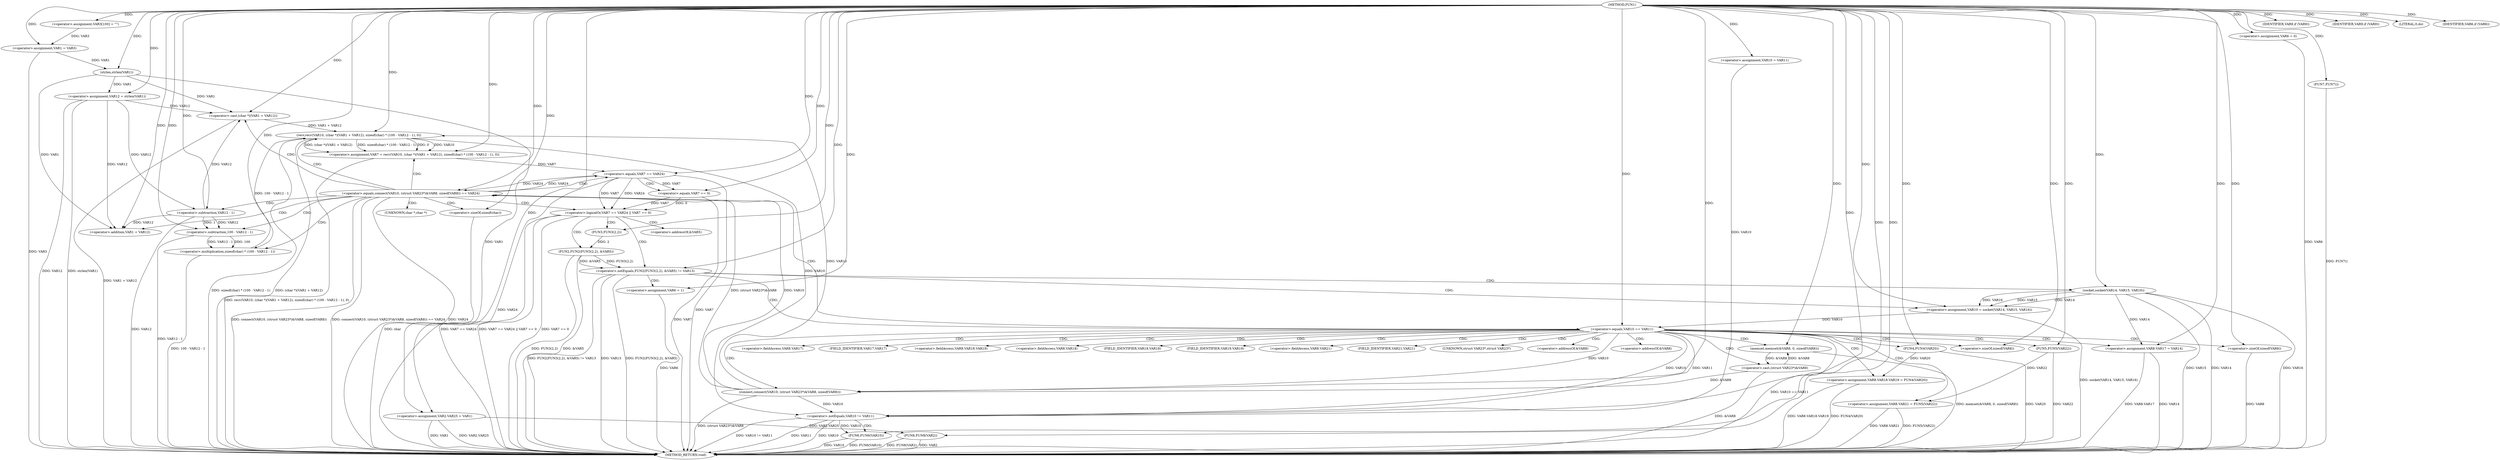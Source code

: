 digraph FUN1 {  
"1000100" [label = "(METHOD,FUN1)" ]
"1000248" [label = "(METHOD_RETURN,void)" ]
"1000105" [label = "(<operator>.assignment,VAR3[100] = \"\")" ]
"1000108" [label = "(<operator>.assignment,VAR1 = VAR3)" ]
"1000114" [label = "(<operator>.assignment,VAR6 = 0)" ]
"1000121" [label = "(<operator>.assignment,VAR10 = VAR11)" ]
"1000125" [label = "(<operator>.assignment,VAR12 = strlen(VAR1))" ]
"1000127" [label = "(strlen,strlen(VAR1))" ]
"1000132" [label = "(<operator>.notEquals,FUN2(FUN3(2,2), &VAR5) != VAR13)" ]
"1000133" [label = "(FUN2,FUN2(FUN3(2,2), &VAR5))" ]
"1000134" [label = "(FUN3,FUN3(2,2))" ]
"1000142" [label = "(<operator>.assignment,VAR6 = 1)" ]
"1000145" [label = "(<operator>.assignment,VAR10 = socket(VAR14, VAR15, VAR16))" ]
"1000147" [label = "(socket,socket(VAR14, VAR15, VAR16))" ]
"1000152" [label = "(<operator>.equals,VAR10 == VAR11)" ]
"1000157" [label = "(memset,memset(&VAR8, 0, sizeof(VAR8)))" ]
"1000161" [label = "(<operator>.sizeOf,sizeof(VAR8))" ]
"1000163" [label = "(<operator>.assignment,VAR8.VAR17 = VAR14)" ]
"1000168" [label = "(<operator>.assignment,VAR8.VAR18.VAR19 = FUN4(VAR20))" ]
"1000174" [label = "(FUN4,FUN4(VAR20))" ]
"1000176" [label = "(<operator>.assignment,VAR8.VAR21 = FUN5(VAR22))" ]
"1000180" [label = "(FUN5,FUN5(VAR22))" ]
"1000183" [label = "(<operator>.equals,connect(VAR10, (struct VAR23*)&VAR8, sizeof(VAR8)) == VAR24)" ]
"1000184" [label = "(connect,connect(VAR10, (struct VAR23*)&VAR8, sizeof(VAR8)))" ]
"1000186" [label = "(<operator>.cast,(struct VAR23*)&VAR8)" ]
"1000190" [label = "(<operator>.sizeOf,sizeof(VAR8))" ]
"1000195" [label = "(<operator>.assignment,VAR7 = recv(VAR10, (char *)(VAR1 + VAR12), sizeof(char) * (100 - VAR12 - 1), 0))" ]
"1000197" [label = "(recv,recv(VAR10, (char *)(VAR1 + VAR12), sizeof(char) * (100 - VAR12 - 1), 0))" ]
"1000199" [label = "(<operator>.cast,(char *)(VAR1 + VAR12))" ]
"1000201" [label = "(<operator>.addition,VAR1 + VAR12)" ]
"1000204" [label = "(<operator>.multiplication,sizeof(char) * (100 - VAR12 - 1))" ]
"1000205" [label = "(<operator>.sizeOf,sizeof(char))" ]
"1000207" [label = "(<operator>.subtraction,100 - VAR12 - 1)" ]
"1000209" [label = "(<operator>.subtraction,VAR12 - 1)" ]
"1000214" [label = "(<operator>.logicalOr,VAR7 == VAR24 || VAR7 == 0)" ]
"1000215" [label = "(<operator>.equals,VAR7 == VAR24)" ]
"1000218" [label = "(<operator>.equals,VAR7 == 0)" ]
"1000224" [label = "(IDENTIFIER,VAR9,if (VAR9))" ]
"1000227" [label = "(IDENTIFIER,VAR9,if (VAR9))" ]
"1000229" [label = "(LITERAL,0,do)" ]
"1000231" [label = "(<operator>.notEquals,VAR10 != VAR11)" ]
"1000235" [label = "(FUN6,FUN6(VAR10))" ]
"1000238" [label = "(IDENTIFIER,VAR6,if (VAR6))" ]
"1000240" [label = "(FUN7,FUN7())" ]
"1000241" [label = "(<operator>.assignment,VAR2.VAR25 = VAR1)" ]
"1000246" [label = "(FUN8,FUN8(VAR2))" ]
"1000137" [label = "(<operator>.addressOf,&VAR5)" ]
"1000158" [label = "(<operator>.addressOf,&VAR8)" ]
"1000164" [label = "(<operator>.fieldAccess,VAR8.VAR17)" ]
"1000166" [label = "(FIELD_IDENTIFIER,VAR17,VAR17)" ]
"1000169" [label = "(<operator>.fieldAccess,VAR8.VAR18.VAR19)" ]
"1000170" [label = "(<operator>.fieldAccess,VAR8.VAR18)" ]
"1000172" [label = "(FIELD_IDENTIFIER,VAR18,VAR18)" ]
"1000173" [label = "(FIELD_IDENTIFIER,VAR19,VAR19)" ]
"1000177" [label = "(<operator>.fieldAccess,VAR8.VAR21)" ]
"1000179" [label = "(FIELD_IDENTIFIER,VAR21,VAR21)" ]
"1000187" [label = "(UNKNOWN,struct VAR23*,struct VAR23*)" ]
"1000188" [label = "(<operator>.addressOf,&VAR8)" ]
"1000200" [label = "(UNKNOWN,char *,char *)" ]
  "1000186" -> "1000248"  [ label = "DDG: &VAR8"] 
  "1000180" -> "1000248"  [ label = "DDG: VAR22"] 
  "1000231" -> "1000248"  [ label = "DDG: VAR10 != VAR11"] 
  "1000132" -> "1000248"  [ label = "DDG: FUN2(FUN3(2,2), &VAR5)"] 
  "1000108" -> "1000248"  [ label = "DDG: VAR3"] 
  "1000197" -> "1000248"  [ label = "DDG: sizeof(char) * (100 - VAR12 - 1)"] 
  "1000163" -> "1000248"  [ label = "DDG: VAR8.VAR17"] 
  "1000184" -> "1000248"  [ label = "DDG: (struct VAR23*)&VAR8"] 
  "1000125" -> "1000248"  [ label = "DDG: VAR12"] 
  "1000199" -> "1000248"  [ label = "DDG: VAR1 + VAR12"] 
  "1000207" -> "1000248"  [ label = "DDG: VAR12 - 1"] 
  "1000209" -> "1000248"  [ label = "DDG: VAR12"] 
  "1000235" -> "1000248"  [ label = "DDG: VAR10"] 
  "1000231" -> "1000248"  [ label = "DDG: VAR11"] 
  "1000168" -> "1000248"  [ label = "DDG: VAR8.VAR18.VAR19"] 
  "1000235" -> "1000248"  [ label = "DDG: FUN6(VAR10)"] 
  "1000215" -> "1000248"  [ label = "DDG: VAR7"] 
  "1000157" -> "1000248"  [ label = "DDG: memset(&VAR8, 0, sizeof(VAR8))"] 
  "1000218" -> "1000248"  [ label = "DDG: VAR7"] 
  "1000240" -> "1000248"  [ label = "DDG: FUN7()"] 
  "1000215" -> "1000248"  [ label = "DDG: VAR24"] 
  "1000214" -> "1000248"  [ label = "DDG: VAR7 == VAR24 || VAR7 == 0"] 
  "1000205" -> "1000248"  [ label = "DDG: char"] 
  "1000132" -> "1000248"  [ label = "DDG: FUN2(FUN3(2,2), &VAR5) != VAR13"] 
  "1000132" -> "1000248"  [ label = "DDG: VAR13"] 
  "1000183" -> "1000248"  [ label = "DDG: connect(VAR10, (struct VAR23*)&VAR8, sizeof(VAR8))"] 
  "1000152" -> "1000248"  [ label = "DDG: VAR10 == VAR11"] 
  "1000163" -> "1000248"  [ label = "DDG: VAR14"] 
  "1000133" -> "1000248"  [ label = "DDG: FUN3(2,2)"] 
  "1000190" -> "1000248"  [ label = "DDG: VAR8"] 
  "1000214" -> "1000248"  [ label = "DDG: VAR7 == 0"] 
  "1000114" -> "1000248"  [ label = "DDG: VAR6"] 
  "1000176" -> "1000248"  [ label = "DDG: FUN5(VAR22)"] 
  "1000147" -> "1000248"  [ label = "DDG: VAR15"] 
  "1000147" -> "1000248"  [ label = "DDG: VAR14"] 
  "1000204" -> "1000248"  [ label = "DDG: 100 - VAR12 - 1"] 
  "1000125" -> "1000248"  [ label = "DDG: strlen(VAR1)"] 
  "1000195" -> "1000248"  [ label = "DDG: recv(VAR10, (char *)(VAR1 + VAR12), sizeof(char) * (100 - VAR12 - 1), 0)"] 
  "1000197" -> "1000248"  [ label = "DDG: (char *)(VAR1 + VAR12)"] 
  "1000231" -> "1000248"  [ label = "DDG: VAR10"] 
  "1000142" -> "1000248"  [ label = "DDG: VAR6"] 
  "1000241" -> "1000248"  [ label = "DDG: VAR2.VAR25"] 
  "1000214" -> "1000248"  [ label = "DDG: VAR7 == VAR24"] 
  "1000176" -> "1000248"  [ label = "DDG: VAR8.VAR21"] 
  "1000147" -> "1000248"  [ label = "DDG: VAR16"] 
  "1000241" -> "1000248"  [ label = "DDG: VAR1"] 
  "1000246" -> "1000248"  [ label = "DDG: FUN8(VAR2)"] 
  "1000145" -> "1000248"  [ label = "DDG: socket(VAR14, VAR15, VAR16)"] 
  "1000183" -> "1000248"  [ label = "DDG: connect(VAR10, (struct VAR23*)&VAR8, sizeof(VAR8)) == VAR24"] 
  "1000183" -> "1000248"  [ label = "DDG: VAR24"] 
  "1000168" -> "1000248"  [ label = "DDG: FUN4(VAR20)"] 
  "1000133" -> "1000248"  [ label = "DDG: &VAR5"] 
  "1000174" -> "1000248"  [ label = "DDG: VAR20"] 
  "1000246" -> "1000248"  [ label = "DDG: VAR2"] 
  "1000100" -> "1000105"  [ label = "DDG: "] 
  "1000105" -> "1000108"  [ label = "DDG: VAR3"] 
  "1000100" -> "1000108"  [ label = "DDG: "] 
  "1000100" -> "1000114"  [ label = "DDG: "] 
  "1000100" -> "1000121"  [ label = "DDG: "] 
  "1000127" -> "1000125"  [ label = "DDG: VAR1"] 
  "1000100" -> "1000125"  [ label = "DDG: "] 
  "1000108" -> "1000127"  [ label = "DDG: VAR1"] 
  "1000100" -> "1000127"  [ label = "DDG: "] 
  "1000133" -> "1000132"  [ label = "DDG: FUN3(2,2)"] 
  "1000133" -> "1000132"  [ label = "DDG: &VAR5"] 
  "1000134" -> "1000133"  [ label = "DDG: 2"] 
  "1000100" -> "1000134"  [ label = "DDG: "] 
  "1000100" -> "1000132"  [ label = "DDG: "] 
  "1000100" -> "1000142"  [ label = "DDG: "] 
  "1000147" -> "1000145"  [ label = "DDG: VAR14"] 
  "1000147" -> "1000145"  [ label = "DDG: VAR15"] 
  "1000147" -> "1000145"  [ label = "DDG: VAR16"] 
  "1000100" -> "1000145"  [ label = "DDG: "] 
  "1000100" -> "1000147"  [ label = "DDG: "] 
  "1000145" -> "1000152"  [ label = "DDG: VAR10"] 
  "1000100" -> "1000152"  [ label = "DDG: "] 
  "1000186" -> "1000157"  [ label = "DDG: &VAR8"] 
  "1000100" -> "1000157"  [ label = "DDG: "] 
  "1000100" -> "1000161"  [ label = "DDG: "] 
  "1000147" -> "1000163"  [ label = "DDG: VAR14"] 
  "1000100" -> "1000163"  [ label = "DDG: "] 
  "1000174" -> "1000168"  [ label = "DDG: VAR20"] 
  "1000100" -> "1000174"  [ label = "DDG: "] 
  "1000180" -> "1000176"  [ label = "DDG: VAR22"] 
  "1000100" -> "1000180"  [ label = "DDG: "] 
  "1000184" -> "1000183"  [ label = "DDG: VAR10"] 
  "1000184" -> "1000183"  [ label = "DDG: (struct VAR23*)&VAR8"] 
  "1000152" -> "1000184"  [ label = "DDG: VAR10"] 
  "1000100" -> "1000184"  [ label = "DDG: "] 
  "1000186" -> "1000184"  [ label = "DDG: &VAR8"] 
  "1000157" -> "1000186"  [ label = "DDG: &VAR8"] 
  "1000100" -> "1000190"  [ label = "DDG: "] 
  "1000215" -> "1000183"  [ label = "DDG: VAR24"] 
  "1000100" -> "1000183"  [ label = "DDG: "] 
  "1000197" -> "1000195"  [ label = "DDG: VAR10"] 
  "1000197" -> "1000195"  [ label = "DDG: (char *)(VAR1 + VAR12)"] 
  "1000197" -> "1000195"  [ label = "DDG: sizeof(char) * (100 - VAR12 - 1)"] 
  "1000197" -> "1000195"  [ label = "DDG: 0"] 
  "1000100" -> "1000195"  [ label = "DDG: "] 
  "1000184" -> "1000197"  [ label = "DDG: VAR10"] 
  "1000100" -> "1000197"  [ label = "DDG: "] 
  "1000199" -> "1000197"  [ label = "DDG: VAR1 + VAR12"] 
  "1000127" -> "1000199"  [ label = "DDG: VAR1"] 
  "1000100" -> "1000199"  [ label = "DDG: "] 
  "1000125" -> "1000199"  [ label = "DDG: VAR12"] 
  "1000209" -> "1000199"  [ label = "DDG: VAR12"] 
  "1000127" -> "1000201"  [ label = "DDG: VAR1"] 
  "1000100" -> "1000201"  [ label = "DDG: "] 
  "1000125" -> "1000201"  [ label = "DDG: VAR12"] 
  "1000209" -> "1000201"  [ label = "DDG: VAR12"] 
  "1000204" -> "1000197"  [ label = "DDG: 100 - VAR12 - 1"] 
  "1000100" -> "1000204"  [ label = "DDG: "] 
  "1000100" -> "1000205"  [ label = "DDG: "] 
  "1000207" -> "1000204"  [ label = "DDG: 100"] 
  "1000207" -> "1000204"  [ label = "DDG: VAR12 - 1"] 
  "1000100" -> "1000207"  [ label = "DDG: "] 
  "1000209" -> "1000207"  [ label = "DDG: VAR12"] 
  "1000209" -> "1000207"  [ label = "DDG: 1"] 
  "1000100" -> "1000209"  [ label = "DDG: "] 
  "1000125" -> "1000209"  [ label = "DDG: VAR12"] 
  "1000215" -> "1000214"  [ label = "DDG: VAR7"] 
  "1000215" -> "1000214"  [ label = "DDG: VAR24"] 
  "1000195" -> "1000215"  [ label = "DDG: VAR7"] 
  "1000100" -> "1000215"  [ label = "DDG: "] 
  "1000183" -> "1000215"  [ label = "DDG: VAR24"] 
  "1000218" -> "1000214"  [ label = "DDG: VAR7"] 
  "1000218" -> "1000214"  [ label = "DDG: 0"] 
  "1000215" -> "1000218"  [ label = "DDG: VAR7"] 
  "1000100" -> "1000218"  [ label = "DDG: "] 
  "1000100" -> "1000224"  [ label = "DDG: "] 
  "1000100" -> "1000227"  [ label = "DDG: "] 
  "1000100" -> "1000229"  [ label = "DDG: "] 
  "1000184" -> "1000231"  [ label = "DDG: VAR10"] 
  "1000152" -> "1000231"  [ label = "DDG: VAR10"] 
  "1000121" -> "1000231"  [ label = "DDG: VAR10"] 
  "1000197" -> "1000231"  [ label = "DDG: VAR10"] 
  "1000100" -> "1000231"  [ label = "DDG: "] 
  "1000152" -> "1000231"  [ label = "DDG: VAR11"] 
  "1000231" -> "1000235"  [ label = "DDG: VAR10"] 
  "1000100" -> "1000235"  [ label = "DDG: "] 
  "1000100" -> "1000238"  [ label = "DDG: "] 
  "1000100" -> "1000240"  [ label = "DDG: "] 
  "1000127" -> "1000241"  [ label = "DDG: VAR1"] 
  "1000100" -> "1000241"  [ label = "DDG: "] 
  "1000241" -> "1000246"  [ label = "DDG: VAR2.VAR25"] 
  "1000100" -> "1000246"  [ label = "DDG: "] 
  "1000132" -> "1000142"  [ label = "CDG: "] 
  "1000132" -> "1000152"  [ label = "CDG: "] 
  "1000132" -> "1000147"  [ label = "CDG: "] 
  "1000132" -> "1000145"  [ label = "CDG: "] 
  "1000152" -> "1000164"  [ label = "CDG: "] 
  "1000152" -> "1000174"  [ label = "CDG: "] 
  "1000152" -> "1000161"  [ label = "CDG: "] 
  "1000152" -> "1000186"  [ label = "CDG: "] 
  "1000152" -> "1000166"  [ label = "CDG: "] 
  "1000152" -> "1000180"  [ label = "CDG: "] 
  "1000152" -> "1000183"  [ label = "CDG: "] 
  "1000152" -> "1000157"  [ label = "CDG: "] 
  "1000152" -> "1000172"  [ label = "CDG: "] 
  "1000152" -> "1000169"  [ label = "CDG: "] 
  "1000152" -> "1000163"  [ label = "CDG: "] 
  "1000152" -> "1000168"  [ label = "CDG: "] 
  "1000152" -> "1000188"  [ label = "CDG: "] 
  "1000152" -> "1000190"  [ label = "CDG: "] 
  "1000152" -> "1000173"  [ label = "CDG: "] 
  "1000152" -> "1000158"  [ label = "CDG: "] 
  "1000152" -> "1000170"  [ label = "CDG: "] 
  "1000152" -> "1000179"  [ label = "CDG: "] 
  "1000152" -> "1000184"  [ label = "CDG: "] 
  "1000152" -> "1000176"  [ label = "CDG: "] 
  "1000152" -> "1000177"  [ label = "CDG: "] 
  "1000152" -> "1000187"  [ label = "CDG: "] 
  "1000183" -> "1000200"  [ label = "CDG: "] 
  "1000183" -> "1000199"  [ label = "CDG: "] 
  "1000183" -> "1000195"  [ label = "CDG: "] 
  "1000183" -> "1000197"  [ label = "CDG: "] 
  "1000183" -> "1000204"  [ label = "CDG: "] 
  "1000183" -> "1000215"  [ label = "CDG: "] 
  "1000183" -> "1000207"  [ label = "CDG: "] 
  "1000183" -> "1000214"  [ label = "CDG: "] 
  "1000183" -> "1000205"  [ label = "CDG: "] 
  "1000183" -> "1000201"  [ label = "CDG: "] 
  "1000183" -> "1000209"  [ label = "CDG: "] 
  "1000214" -> "1000133"  [ label = "CDG: "] 
  "1000214" -> "1000132"  [ label = "CDG: "] 
  "1000214" -> "1000137"  [ label = "CDG: "] 
  "1000214" -> "1000134"  [ label = "CDG: "] 
  "1000215" -> "1000218"  [ label = "CDG: "] 
  "1000231" -> "1000235"  [ label = "CDG: "] 
}
